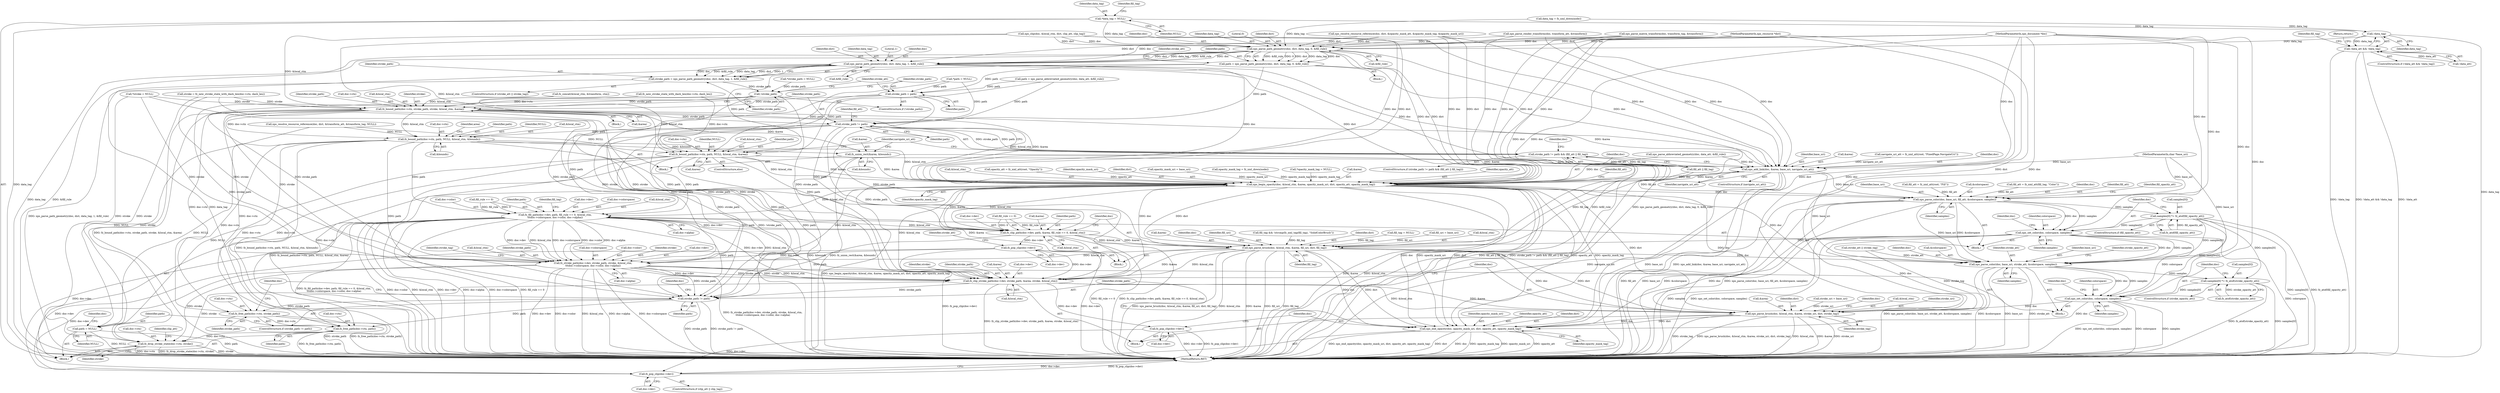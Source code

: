 digraph "0_ghostscript_60dabde18d7fe12b19da8b509bdfee9cc886aafc_3@pointer" {
"1000131" [label="(Call,*data_tag = NULL)"];
"1000400" [label="(Call,!data_tag)"];
"1000397" [label="(Call,!data_att && !data_tag)"];
"1000699" [label="(Call,xps_parse_path_geometry(doc, dict, data_tag, 0, &fill_rule))"];
"1000697" [label="(Call,path = xps_parse_path_geometry(doc, dict, data_tag, 0, &fill_rule))"];
"1000722" [label="(Call,stroke_path = path)"];
"1000730" [label="(Call,fz_bound_path(doc->ctx, stroke_path, stroke, &local_ctm, &area))"];
"1000742" [label="(Call,stroke_path != path)"];
"1000741" [label="(Call,stroke_path != path && (fill_att || fill_tag))"];
"1000750" [label="(Call,fz_bound_path(doc->ctx, path, NULL, &local_ctm, &bounds))"];
"1000760" [label="(Call,fz_union_rect(&area, &bounds))"];
"1000778" [label="(Call,xps_add_link(doc, &area, base_uri, navigate_uri_att))"];
"1000784" [label="(Call,xps_begin_opacity(doc, &local_ctm, &area, opacity_mask_uri, dict, opacity_att, opacity_mask_tag))"];
"1000797" [label="(Call,xps_parse_color(doc, base_uri, fill_att, &colorspace, samples))"];
"1000806" [label="(Call,samples[0] *= fz_atof(fill_opacity_att))"];
"1000812" [label="(Call,xps_set_color(doc, colorspace, samples))"];
"1000850" [label="(Call,xps_parse_brush(doc, &local_ctm, &area, fill_uri, dict, fill_tag))"];
"1000866" [label="(Call,xps_parse_color(doc, base_uri, stroke_att, &colorspace, samples))"];
"1000875" [label="(Call,samples[0] *= fz_atof(stroke_opacity_att))"];
"1000881" [label="(Call,xps_set_color(doc, colorspace, samples))"];
"1000915" [label="(Call,xps_parse_brush(doc, &local_ctm, &area, stroke_uri, dict, stroke_tag))"];
"1000928" [label="(Call,xps_end_opacity(doc, opacity_mask_uri, dict, opacity_att, opacity_mask_tag))"];
"1000885" [label="(Call,fz_stroke_path(doc->dev, stroke_path, stroke, &local_ctm,\n\t\t\tdoc->colorspace, doc->color, doc->alpha))"];
"1000905" [label="(Call,fz_clip_stroke_path(doc->dev, stroke_path, &area, stroke, &local_ctm))"];
"1000924" [label="(Call,fz_pop_clip(doc->dev))"];
"1000960" [label="(Call,fz_pop_clip(doc->dev))"];
"1000935" [label="(Call,stroke_path != path)"];
"1000938" [label="(Call,fz_free_path(doc->ctx, stroke_path))"];
"1000943" [label="(Call,fz_free_path(doc->ctx, path))"];
"1000951" [label="(Call,fz_drop_stroke_state(doc->ctx, stroke))"];
"1000816" [label="(Call,fz_fill_path(doc->dev, path, fill_rule == 0, &local_ctm,\n\t\t\tdoc->colorspace, doc->color, doc->alpha))"];
"1000838" [label="(Call,fz_clip_path(doc->dev, path, &area, fill_rule == 0, &local_ctm))"];
"1000859" [label="(Call,fz_pop_clip(doc->dev))"];
"1000948" [label="(Call,path = NULL)"];
"1000766" [label="(Call,fz_bound_path(doc->ctx, path, NULL, &local_ctm, &area))"];
"1000712" [label="(Call,xps_parse_path_geometry(doc, dict, data_tag, 1, &fill_rule))"];
"1000710" [label="(Call,stroke_path = xps_parse_path_geometry(doc, dict, data_tag, 1, &fill_rule))"];
"1000720" [label="(Call,!stroke_path)"];
"1000422" [label="(Call,fill_tag = NULL)"];
"1000869" [label="(Identifier,stroke_att)"];
"1000731" [label="(Call,doc->ctx)"];
"1000700" [label="(Identifier,doc)"];
"1000171" [label="(Call,*path = NULL)"];
"1000686" [label="(Call,path = xps_parse_abbreviated_geometry(doc, data_att, &fill_rule))"];
"1000795" [label="(Identifier,fill_att)"];
"1000930" [label="(Identifier,opacity_mask_uri)"];
"1000786" [label="(Call,&local_ctm)"];
"1000919" [label="(Call,&area)"];
"1000387" [label="(Call,xps_resolve_resource_reference(doc, dict, &opacity_mask_att, &opacity_mask_tag, &opacity_mask_uri))"];
"1000401" [label="(Identifier,data_tag)"];
"1000960" [label="(Call,fz_pop_clip(doc->dev))"];
"1000726" [label="(Call,stroke_att || stroke_tag)"];
"1000829" [label="(Call,doc->color)"];
"1000400" [label="(Call,!data_tag)"];
"1000799" [label="(Identifier,base_uri)"];
"1000925" [label="(Call,doc->dev)"];
"1000868" [label="(Identifier,base_uri)"];
"1000782" [label="(Identifier,base_uri)"];
"1000765" [label="(ControlStructure,else)"];
"1000780" [label="(Call,&area)"];
"1000876" [label="(Call,samples[0])"];
"1000210" [label="(Call,opacity_att = fz_xml_att(root, \"Opacity\"))"];
"1000932" [label="(Identifier,opacity_att)"];
"1000783" [label="(Identifier,navigate_uri_att)"];
"1000821" [label="(Call,fill_rule == 0)"];
"1000912" [label="(Identifier,stroke)"];
"1000727" [label="(Identifier,stroke_att)"];
"1000922" [label="(Identifier,dict)"];
"1000884" [label="(Identifier,samples)"];
"1000859" [label="(Call,fz_pop_clip(doc->dev))"];
"1000674" [label="(Call,xps_clip(doc, &local_ctm, dict, clip_att, clip_tag))"];
"1000336" [label="(Call,fill_uri = base_uri)"];
"1000813" [label="(Identifier,doc)"];
"1000909" [label="(Identifier,stroke_path)"];
"1000785" [label="(Identifier,doc)"];
"1000260" [label="(Call,navigate_uri_att = fz_xml_att(root, \"FixedPage.NavigateUri\"))"];
"1000893" [label="(Call,doc->colorspace)"];
"1000820" [label="(Identifier,path)"];
"1000742" [label="(Call,stroke_path != path)"];
"1000864" [label="(Identifier,stroke_att)"];
"1000904" [label="(Block,)"];
"1000200" [label="(Call,fill_att = fz_xml_att(root, \"Fill\"))"];
"1000723" [label="(Identifier,stroke_path)"];
"1000950" [label="(Identifier,NULL)"];
"1000949" [label="(Identifier,path)"];
"1000937" [label="(Identifier,path)"];
"1000807" [label="(Call,samples[0])"];
"1000947" [label="(Identifier,path)"];
"1000910" [label="(Call,&area)"];
"1000778" [label="(Call,xps_add_link(doc, &area, base_uri, navigate_uri_att))"];
"1000405" [label="(Identifier,fill_tag)"];
"1000896" [label="(Call,doc->color)"];
"1000944" [label="(Call,doc->ctx)"];
"1000736" [label="(Call,&local_ctm)"];
"1000890" [label="(Identifier,stroke)"];
"1000722" [label="(Call,stroke_path = path)"];
"1000866" [label="(Call,xps_parse_color(doc, base_uri, stroke_att, &colorspace, samples))"];
"1000815" [label="(Identifier,samples)"];
"1000934" [label="(ControlStructure,if (stroke_path != path))"];
"1000852" [label="(Call,&local_ctm)"];
"1000774" [label="(Call,&area)"];
"1000790" [label="(Identifier,opacity_mask_uri)"];
"1000743" [label="(Identifier,stroke_path)"];
"1000886" [label="(Call,doc->dev)"];
"1000758" [label="(Call,&bounds)"];
"1000836" [label="(Identifier,fill_tag)"];
"1000839" [label="(Call,doc->dev)"];
"1000361" [label="(Call,xps_resolve_resource_reference(doc, dict, &transform_att, &transform_tag, NULL))"];
"1000791" [label="(Identifier,dict)"];
"1000697" [label="(Call,path = xps_parse_path_geometry(doc, dict, data_tag, 0, &fill_rule))"];
"1000955" [label="(Identifier,stroke)"];
"1000744" [label="(Identifier,path)"];
"1000817" [label="(Call,doc->dev)"];
"1000763" [label="(Call,&bounds)"];
"1000716" [label="(Literal,1)"];
"1000708" [label="(Identifier,stroke_att)"];
"1000838" [label="(Call,fz_clip_path(doc->dev, path, &area, fill_rule == 0, &local_ctm))"];
"1000903" [label="(Identifier,stroke_tag)"];
"1000933" [label="(Identifier,opacity_mask_tag)"];
"1000751" [label="(Call,doc->ctx)"];
"1000688" [label="(Call,xps_parse_abbreviated_geometry(doc, data_att, &fill_rule))"];
"1000710" [label="(Call,stroke_path = xps_parse_path_geometry(doc, dict, data_tag, 1, &fill_rule))"];
"1000696" [label="(Block,)"];
"1000810" [label="(Call,fz_atof(fill_opacity_att))"];
"1000854" [label="(Call,&area)"];
"1000766" [label="(Call,fz_bound_path(doc->ctx, path, NULL, &local_ctm, &area))"];
"1000175" [label="(Call,*stroke_path = NULL)"];
"1000929" [label="(Identifier,doc)"];
"1000342" [label="(Call,opacity_mask_uri = base_uri)"];
"1000712" [label="(Call,xps_parse_path_geometry(doc, dict, data_tag, 1, &fill_rule))"];
"1000883" [label="(Identifier,colorspace)"];
"1000745" [label="(Call,fill_att || fill_tag)"];
"1000762" [label="(Identifier,area)"];
"1000292" [label="(Call,opacity_mask_tag = fz_xml_down(node))"];
"1000717" [label="(Call,&fill_rule)"];
"1000754" [label="(Identifier,path)"];
"1000891" [label="(Call,&local_ctm)"];
"1000845" [label="(Call,fill_rule == 0)"];
"1000713" [label="(Identifier,doc)"];
"1000704" [label="(Call,&fill_rule)"];
"1000402" [label="(Return,return;)"];
"1000485" [label="(Call,stroke = fz_new_stroke_state_with_dash_len(doc->ctx, dash_len))"];
"1000143" [label="(Call,*opacity_mask_tag = NULL)"];
"1000724" [label="(Identifier,path)"];
"1000777" [label="(Identifier,navigate_uri_att)"];
"1000861" [label="(Identifier,doc)"];
"1000942" [label="(Identifier,stroke_path)"];
"1000915" [label="(Call,xps_parse_brush(doc, &local_ctm, &area, stroke_uri, dict, stroke_tag))"];
"1000719" [label="(ControlStructure,if (!stroke_path))"];
"1000772" [label="(Call,&local_ctm)"];
"1000720" [label="(Call,!stroke_path)"];
"1000748" [label="(Block,)"];
"1000735" [label="(Identifier,stroke)"];
"1000945" [label="(Identifier,doc)"];
"1000729" [label="(Block,)"];
"1000875" [label="(Call,samples[0] *= fz_atof(stroke_opacity_att))"];
"1000887" [label="(Identifier,doc)"];
"1000906" [label="(Call,doc->dev)"];
"1000740" [label="(ControlStructure,if (stroke_path != path && (fill_att || fill_tag)))"];
"1000837" [label="(Block,)"];
"1000940" [label="(Identifier,doc)"];
"1000928" [label="(Call,xps_end_opacity(doc, opacity_mask_uri, dict, opacity_att, opacity_mask_tag))"];
"1000801" [label="(Call,&colorspace)"];
"1000755" [label="(Identifier,NULL)"];
"1000826" [label="(Call,doc->colorspace)"];
"1000339" [label="(Call,stroke_uri = base_uri)"];
"1000850" [label="(Call,xps_parse_brush(doc, &local_ctm, &area, fill_uri, dict, fill_tag))"];
"1000804" [label="(ControlStructure,if (fill_opacity_att))"];
"1000926" [label="(Identifier,doc)"];
"1000741" [label="(Call,stroke_path != path && (fill_att || fill_tag))"];
"1000905" [label="(Call,fz_clip_stroke_path(doc->dev, stroke_path, &area, stroke, &local_ctm))"];
"1000752" [label="(Identifier,doc)"];
"1000952" [label="(Call,doc->ctx)"];
"1000699" [label="(Call,xps_parse_path_geometry(doc, dict, data_tag, 0, &fill_rule))"];
"1000734" [label="(Identifier,stroke_path)"];
"1000164" [label="(Call,*stroke = NULL)"];
"1000750" [label="(Call,fz_bound_path(doc->ctx, path, NULL, &local_ctm, &bounds))"];
"1000779" [label="(Identifier,doc)"];
"1000706" [label="(ControlStructure,if (stroke_att || stroke_tag))"];
"1000698" [label="(Identifier,path)"];
"1000332" [label="(Call,data_tag = fz_xml_down(node))"];
"1000865" [label="(Block,)"];
"1000818" [label="(Identifier,doc)"];
"1000784" [label="(Call,xps_begin_opacity(doc, &local_ctm, &area, opacity_mask_uri, dict, opacity_att, opacity_mask_tag))"];
"1000105" [label="(MethodParameterIn,xps_document *doc)"];
"1000948" [label="(Call,path = NULL)"];
"1000899" [label="(Call,doc->alpha)"];
"1000879" [label="(Call,fz_atof(stroke_opacity_att))"];
"1000761" [label="(Call,&area)"];
"1000417" [label="(Call,fill_att = fz_xml_att(fill_tag, \"Color\"))"];
"1000953" [label="(Identifier,doc)"];
"1000131" [label="(Call,*data_tag = NULL)"];
"1000889" [label="(Identifier,stroke_path)"];
"1000132" [label="(Identifier,data_tag)"];
"1000951" [label="(Call,fz_drop_stroke_state(doc->ctx, stroke))"];
"1000793" [label="(Identifier,opacity_mask_tag)"];
"1000848" [label="(Call,&local_ctm)"];
"1000397" [label="(Call,!data_att && !data_tag)"];
"1000939" [label="(Call,doc->ctx)"];
"1000923" [label="(Identifier,stroke_tag)"];
"1000816" [label="(Call,fz_fill_path(doc->dev, path, fill_rule == 0, &local_ctm,\n\t\t\tdoc->colorspace, doc->color, doc->alpha))"];
"1000398" [label="(Call,!data_att)"];
"1000856" [label="(Identifier,fill_uri)"];
"1000702" [label="(Identifier,data_tag)"];
"1000788" [label="(Call,&area)"];
"1000792" [label="(Identifier,opacity_att)"];
"1000798" [label="(Identifier,doc)"];
"1000924" [label="(Call,fz_pop_clip(doc->dev))"];
"1000703" [label="(Literal,0)"];
"1000882" [label="(Identifier,doc)"];
"1000814" [label="(Identifier,colorspace)"];
"1000881" [label="(Call,xps_set_color(doc, colorspace, samples))"];
"1000916" [label="(Identifier,doc)"];
"1000943" [label="(Call,fz_free_path(doc->ctx, path))"];
"1000800" [label="(Identifier,fill_att)"];
"1000770" [label="(Identifier,path)"];
"1000885" [label="(Call,fz_stroke_path(doc->dev, stroke_path, stroke, &local_ctm,\n\t\t\tdoc->colorspace, doc->color, doc->alpha))"];
"1000858" [label="(Identifier,fill_tag)"];
"1000760" [label="(Call,fz_union_rect(&area, &bounds))"];
"1000805" [label="(Identifier,fill_opacity_att)"];
"1000404" [label="(Call,fill_tag && !strcmp(fz_xml_tag(fill_tag), \"SolidColorBrush\"))"];
"1000730" [label="(Call,fz_bound_path(doc->ctx, stroke_path, stroke, &local_ctm, &area))"];
"1000832" [label="(Call,doc->alpha)"];
"1000652" [label="(Call,xps_parse_render_transform(doc, transform_att, &transform))"];
"1000659" [label="(Call,xps_parse_matrix_transform(doc, transform_tag, &transform))"];
"1000664" [label="(Call,fz_concat(&local_ctm, &transform, ctm))"];
"1000958" [label="(Identifier,clip_att)"];
"1000796" [label="(Block,)"];
"1000806" [label="(Call,samples[0] *= fz_atof(fill_opacity_att))"];
"1000803" [label="(Identifier,samples)"];
"1000913" [label="(Call,&local_ctm)"];
"1000961" [label="(Call,doc->dev)"];
"1000396" [label="(ControlStructure,if (!data_att && !data_tag))"];
"1000873" [label="(ControlStructure,if (stroke_opacity_att))"];
"1000851" [label="(Identifier,doc)"];
"1000714" [label="(Identifier,dict)"];
"1000964" [label="(MethodReturn,RET)"];
"1000936" [label="(Identifier,stroke_path)"];
"1000872" [label="(Identifier,samples)"];
"1000107" [label="(MethodParameterIn,char *base_uri)"];
"1000746" [label="(Identifier,fill_att)"];
"1000917" [label="(Call,&local_ctm)"];
"1000767" [label="(Call,doc->ctx)"];
"1000136" [label="(Identifier,fill_tag)"];
"1000721" [label="(Identifier,stroke_path)"];
"1000797" [label="(Call,xps_parse_color(doc, base_uri, fill_att, &colorspace, samples))"];
"1000711" [label="(Identifier,stroke_path)"];
"1000935" [label="(Call,stroke_path != path)"];
"1000771" [label="(Identifier,NULL)"];
"1000756" [label="(Call,&local_ctm)"];
"1000874" [label="(Identifier,stroke_opacity_att)"];
"1000931" [label="(Identifier,dict)"];
"1000843" [label="(Call,&area)"];
"1000857" [label="(Identifier,dict)"];
"1000133" [label="(Identifier,NULL)"];
"1000867" [label="(Identifier,doc)"];
"1000824" [label="(Call,&local_ctm)"];
"1000701" [label="(Identifier,dict)"];
"1000842" [label="(Identifier,path)"];
"1000860" [label="(Call,doc->dev)"];
"1000108" [label="(MethodParameterIn,xps_resource *dict)"];
"1000738" [label="(Call,&area)"];
"1000938" [label="(Call,fz_free_path(doc->ctx, stroke_path))"];
"1000870" [label="(Call,&colorspace)"];
"1000921" [label="(Identifier,stroke_uri)"];
"1000956" [label="(ControlStructure,if (clip_att || clip_tag))"];
"1000487" [label="(Call,fz_new_stroke_state_with_dash_len(doc->ctx, dash_len))"];
"1000715" [label="(Identifier,data_tag)"];
"1000812" [label="(Call,xps_set_color(doc, colorspace, samples))"];
"1000776" [label="(ControlStructure,if (navigate_uri_att))"];
"1000110" [label="(Block,)"];
"1000131" -> "1000110"  [label="AST: "];
"1000131" -> "1000133"  [label="CFG: "];
"1000132" -> "1000131"  [label="AST: "];
"1000133" -> "1000131"  [label="AST: "];
"1000136" -> "1000131"  [label="CFG: "];
"1000131" -> "1000964"  [label="DDG: data_tag"];
"1000131" -> "1000400"  [label="DDG: data_tag"];
"1000131" -> "1000699"  [label="DDG: data_tag"];
"1000400" -> "1000397"  [label="AST: "];
"1000400" -> "1000401"  [label="CFG: "];
"1000401" -> "1000400"  [label="AST: "];
"1000397" -> "1000400"  [label="CFG: "];
"1000400" -> "1000964"  [label="DDG: data_tag"];
"1000400" -> "1000397"  [label="DDG: data_tag"];
"1000332" -> "1000400"  [label="DDG: data_tag"];
"1000400" -> "1000699"  [label="DDG: data_tag"];
"1000397" -> "1000396"  [label="AST: "];
"1000397" -> "1000398"  [label="CFG: "];
"1000398" -> "1000397"  [label="AST: "];
"1000402" -> "1000397"  [label="CFG: "];
"1000405" -> "1000397"  [label="CFG: "];
"1000397" -> "1000964"  [label="DDG: !data_att && !data_tag"];
"1000397" -> "1000964"  [label="DDG: !data_att"];
"1000397" -> "1000964"  [label="DDG: !data_tag"];
"1000398" -> "1000397"  [label="DDG: data_att"];
"1000699" -> "1000697"  [label="AST: "];
"1000699" -> "1000704"  [label="CFG: "];
"1000700" -> "1000699"  [label="AST: "];
"1000701" -> "1000699"  [label="AST: "];
"1000702" -> "1000699"  [label="AST: "];
"1000703" -> "1000699"  [label="AST: "];
"1000704" -> "1000699"  [label="AST: "];
"1000697" -> "1000699"  [label="CFG: "];
"1000699" -> "1000964"  [label="DDG: data_tag"];
"1000699" -> "1000964"  [label="DDG: &fill_rule"];
"1000699" -> "1000697"  [label="DDG: &fill_rule"];
"1000699" -> "1000697"  [label="DDG: 0"];
"1000699" -> "1000697"  [label="DDG: dict"];
"1000699" -> "1000697"  [label="DDG: data_tag"];
"1000699" -> "1000697"  [label="DDG: doc"];
"1000659" -> "1000699"  [label="DDG: doc"];
"1000387" -> "1000699"  [label="DDG: doc"];
"1000387" -> "1000699"  [label="DDG: dict"];
"1000674" -> "1000699"  [label="DDG: doc"];
"1000674" -> "1000699"  [label="DDG: dict"];
"1000652" -> "1000699"  [label="DDG: doc"];
"1000105" -> "1000699"  [label="DDG: doc"];
"1000108" -> "1000699"  [label="DDG: dict"];
"1000332" -> "1000699"  [label="DDG: data_tag"];
"1000699" -> "1000712"  [label="DDG: doc"];
"1000699" -> "1000712"  [label="DDG: dict"];
"1000699" -> "1000712"  [label="DDG: data_tag"];
"1000699" -> "1000712"  [label="DDG: &fill_rule"];
"1000699" -> "1000778"  [label="DDG: doc"];
"1000699" -> "1000784"  [label="DDG: doc"];
"1000699" -> "1000784"  [label="DDG: dict"];
"1000697" -> "1000696"  [label="AST: "];
"1000698" -> "1000697"  [label="AST: "];
"1000708" -> "1000697"  [label="CFG: "];
"1000697" -> "1000964"  [label="DDG: xps_parse_path_geometry(doc, dict, data_tag, 0, &fill_rule)"];
"1000697" -> "1000722"  [label="DDG: path"];
"1000697" -> "1000742"  [label="DDG: path"];
"1000697" -> "1000766"  [label="DDG: path"];
"1000722" -> "1000719"  [label="AST: "];
"1000722" -> "1000724"  [label="CFG: "];
"1000723" -> "1000722"  [label="AST: "];
"1000724" -> "1000722"  [label="AST: "];
"1000727" -> "1000722"  [label="CFG: "];
"1000171" -> "1000722"  [label="DDG: path"];
"1000686" -> "1000722"  [label="DDG: path"];
"1000722" -> "1000730"  [label="DDG: stroke_path"];
"1000722" -> "1000885"  [label="DDG: stroke_path"];
"1000722" -> "1000905"  [label="DDG: stroke_path"];
"1000722" -> "1000935"  [label="DDG: stroke_path"];
"1000730" -> "1000729"  [label="AST: "];
"1000730" -> "1000738"  [label="CFG: "];
"1000731" -> "1000730"  [label="AST: "];
"1000734" -> "1000730"  [label="AST: "];
"1000735" -> "1000730"  [label="AST: "];
"1000736" -> "1000730"  [label="AST: "];
"1000738" -> "1000730"  [label="AST: "];
"1000743" -> "1000730"  [label="CFG: "];
"1000730" -> "1000964"  [label="DDG: fz_bound_path(doc->ctx, stroke_path, stroke, &local_ctm, &area)"];
"1000487" -> "1000730"  [label="DDG: doc->ctx"];
"1000720" -> "1000730"  [label="DDG: stroke_path"];
"1000485" -> "1000730"  [label="DDG: stroke"];
"1000164" -> "1000730"  [label="DDG: stroke"];
"1000674" -> "1000730"  [label="DDG: &local_ctm"];
"1000664" -> "1000730"  [label="DDG: &local_ctm"];
"1000730" -> "1000742"  [label="DDG: stroke_path"];
"1000730" -> "1000750"  [label="DDG: doc->ctx"];
"1000730" -> "1000750"  [label="DDG: &local_ctm"];
"1000730" -> "1000760"  [label="DDG: &area"];
"1000730" -> "1000778"  [label="DDG: &area"];
"1000730" -> "1000784"  [label="DDG: &local_ctm"];
"1000730" -> "1000784"  [label="DDG: &area"];
"1000730" -> "1000885"  [label="DDG: stroke"];
"1000730" -> "1000905"  [label="DDG: stroke"];
"1000730" -> "1000938"  [label="DDG: doc->ctx"];
"1000730" -> "1000943"  [label="DDG: doc->ctx"];
"1000730" -> "1000951"  [label="DDG: stroke"];
"1000742" -> "1000741"  [label="AST: "];
"1000742" -> "1000744"  [label="CFG: "];
"1000743" -> "1000742"  [label="AST: "];
"1000744" -> "1000742"  [label="AST: "];
"1000746" -> "1000742"  [label="CFG: "];
"1000741" -> "1000742"  [label="CFG: "];
"1000742" -> "1000741"  [label="DDG: stroke_path"];
"1000742" -> "1000741"  [label="DDG: path"];
"1000686" -> "1000742"  [label="DDG: path"];
"1000171" -> "1000742"  [label="DDG: path"];
"1000742" -> "1000750"  [label="DDG: path"];
"1000742" -> "1000816"  [label="DDG: path"];
"1000742" -> "1000838"  [label="DDG: path"];
"1000742" -> "1000885"  [label="DDG: stroke_path"];
"1000742" -> "1000905"  [label="DDG: stroke_path"];
"1000742" -> "1000935"  [label="DDG: stroke_path"];
"1000742" -> "1000935"  [label="DDG: path"];
"1000741" -> "1000740"  [label="AST: "];
"1000741" -> "1000745"  [label="CFG: "];
"1000745" -> "1000741"  [label="AST: "];
"1000752" -> "1000741"  [label="CFG: "];
"1000777" -> "1000741"  [label="CFG: "];
"1000741" -> "1000964"  [label="DDG: fill_att || fill_tag"];
"1000741" -> "1000964"  [label="DDG: stroke_path != path && (fill_att || fill_tag)"];
"1000745" -> "1000741"  [label="DDG: fill_att"];
"1000745" -> "1000741"  [label="DDG: fill_tag"];
"1000750" -> "1000748"  [label="AST: "];
"1000750" -> "1000758"  [label="CFG: "];
"1000751" -> "1000750"  [label="AST: "];
"1000754" -> "1000750"  [label="AST: "];
"1000755" -> "1000750"  [label="AST: "];
"1000756" -> "1000750"  [label="AST: "];
"1000758" -> "1000750"  [label="AST: "];
"1000762" -> "1000750"  [label="CFG: "];
"1000750" -> "1000964"  [label="DDG: fz_bound_path(doc->ctx, path, NULL, &local_ctm, &bounds)"];
"1000361" -> "1000750"  [label="DDG: NULL"];
"1000750" -> "1000760"  [label="DDG: &bounds"];
"1000750" -> "1000784"  [label="DDG: &local_ctm"];
"1000750" -> "1000816"  [label="DDG: path"];
"1000750" -> "1000838"  [label="DDG: path"];
"1000750" -> "1000935"  [label="DDG: path"];
"1000750" -> "1000938"  [label="DDG: doc->ctx"];
"1000750" -> "1000943"  [label="DDG: doc->ctx"];
"1000750" -> "1000948"  [label="DDG: NULL"];
"1000760" -> "1000748"  [label="AST: "];
"1000760" -> "1000763"  [label="CFG: "];
"1000761" -> "1000760"  [label="AST: "];
"1000763" -> "1000760"  [label="AST: "];
"1000777" -> "1000760"  [label="CFG: "];
"1000760" -> "1000964"  [label="DDG: fz_union_rect(&area, &bounds)"];
"1000760" -> "1000964"  [label="DDG: &bounds"];
"1000760" -> "1000778"  [label="DDG: &area"];
"1000760" -> "1000784"  [label="DDG: &area"];
"1000778" -> "1000776"  [label="AST: "];
"1000778" -> "1000783"  [label="CFG: "];
"1000779" -> "1000778"  [label="AST: "];
"1000780" -> "1000778"  [label="AST: "];
"1000782" -> "1000778"  [label="AST: "];
"1000783" -> "1000778"  [label="AST: "];
"1000785" -> "1000778"  [label="CFG: "];
"1000778" -> "1000964"  [label="DDG: navigate_uri_att"];
"1000778" -> "1000964"  [label="DDG: base_uri"];
"1000778" -> "1000964"  [label="DDG: xps_add_link(doc, &area, base_uri, navigate_uri_att)"];
"1000688" -> "1000778"  [label="DDG: doc"];
"1000659" -> "1000778"  [label="DDG: doc"];
"1000387" -> "1000778"  [label="DDG: doc"];
"1000674" -> "1000778"  [label="DDG: doc"];
"1000652" -> "1000778"  [label="DDG: doc"];
"1000712" -> "1000778"  [label="DDG: doc"];
"1000105" -> "1000778"  [label="DDG: doc"];
"1000766" -> "1000778"  [label="DDG: &area"];
"1000107" -> "1000778"  [label="DDG: base_uri"];
"1000260" -> "1000778"  [label="DDG: navigate_uri_att"];
"1000778" -> "1000784"  [label="DDG: doc"];
"1000778" -> "1000784"  [label="DDG: &area"];
"1000778" -> "1000797"  [label="DDG: base_uri"];
"1000778" -> "1000866"  [label="DDG: base_uri"];
"1000784" -> "1000110"  [label="AST: "];
"1000784" -> "1000793"  [label="CFG: "];
"1000785" -> "1000784"  [label="AST: "];
"1000786" -> "1000784"  [label="AST: "];
"1000788" -> "1000784"  [label="AST: "];
"1000790" -> "1000784"  [label="AST: "];
"1000791" -> "1000784"  [label="AST: "];
"1000792" -> "1000784"  [label="AST: "];
"1000793" -> "1000784"  [label="AST: "];
"1000795" -> "1000784"  [label="CFG: "];
"1000784" -> "1000964"  [label="DDG: &area"];
"1000784" -> "1000964"  [label="DDG: &local_ctm"];
"1000784" -> "1000964"  [label="DDG: xps_begin_opacity(doc, &local_ctm, &area, opacity_mask_uri, dict, opacity_att, opacity_mask_tag)"];
"1000688" -> "1000784"  [label="DDG: doc"];
"1000659" -> "1000784"  [label="DDG: doc"];
"1000387" -> "1000784"  [label="DDG: doc"];
"1000387" -> "1000784"  [label="DDG: dict"];
"1000674" -> "1000784"  [label="DDG: doc"];
"1000674" -> "1000784"  [label="DDG: dict"];
"1000652" -> "1000784"  [label="DDG: doc"];
"1000712" -> "1000784"  [label="DDG: doc"];
"1000712" -> "1000784"  [label="DDG: dict"];
"1000105" -> "1000784"  [label="DDG: doc"];
"1000766" -> "1000784"  [label="DDG: &local_ctm"];
"1000766" -> "1000784"  [label="DDG: &area"];
"1000342" -> "1000784"  [label="DDG: opacity_mask_uri"];
"1000108" -> "1000784"  [label="DDG: dict"];
"1000210" -> "1000784"  [label="DDG: opacity_att"];
"1000292" -> "1000784"  [label="DDG: opacity_mask_tag"];
"1000143" -> "1000784"  [label="DDG: opacity_mask_tag"];
"1000784" -> "1000797"  [label="DDG: doc"];
"1000784" -> "1000816"  [label="DDG: &local_ctm"];
"1000784" -> "1000838"  [label="DDG: &area"];
"1000784" -> "1000838"  [label="DDG: &local_ctm"];
"1000784" -> "1000850"  [label="DDG: doc"];
"1000784" -> "1000850"  [label="DDG: dict"];
"1000784" -> "1000866"  [label="DDG: doc"];
"1000784" -> "1000885"  [label="DDG: &local_ctm"];
"1000784" -> "1000905"  [label="DDG: &area"];
"1000784" -> "1000905"  [label="DDG: &local_ctm"];
"1000784" -> "1000915"  [label="DDG: doc"];
"1000784" -> "1000915"  [label="DDG: dict"];
"1000784" -> "1000928"  [label="DDG: doc"];
"1000784" -> "1000928"  [label="DDG: opacity_mask_uri"];
"1000784" -> "1000928"  [label="DDG: dict"];
"1000784" -> "1000928"  [label="DDG: opacity_att"];
"1000784" -> "1000928"  [label="DDG: opacity_mask_tag"];
"1000797" -> "1000796"  [label="AST: "];
"1000797" -> "1000803"  [label="CFG: "];
"1000798" -> "1000797"  [label="AST: "];
"1000799" -> "1000797"  [label="AST: "];
"1000800" -> "1000797"  [label="AST: "];
"1000801" -> "1000797"  [label="AST: "];
"1000803" -> "1000797"  [label="AST: "];
"1000805" -> "1000797"  [label="CFG: "];
"1000797" -> "1000964"  [label="DDG: fill_att"];
"1000797" -> "1000964"  [label="DDG: base_uri"];
"1000797" -> "1000964"  [label="DDG: &colorspace"];
"1000797" -> "1000964"  [label="DDG: xps_parse_color(doc, base_uri, fill_att, &colorspace, samples)"];
"1000105" -> "1000797"  [label="DDG: doc"];
"1000107" -> "1000797"  [label="DDG: base_uri"];
"1000200" -> "1000797"  [label="DDG: fill_att"];
"1000745" -> "1000797"  [label="DDG: fill_att"];
"1000417" -> "1000797"  [label="DDG: fill_att"];
"1000797" -> "1000806"  [label="DDG: samples"];
"1000797" -> "1000812"  [label="DDG: doc"];
"1000797" -> "1000812"  [label="DDG: samples"];
"1000797" -> "1000866"  [label="DDG: base_uri"];
"1000797" -> "1000866"  [label="DDG: &colorspace"];
"1000806" -> "1000804"  [label="AST: "];
"1000806" -> "1000810"  [label="CFG: "];
"1000807" -> "1000806"  [label="AST: "];
"1000810" -> "1000806"  [label="AST: "];
"1000813" -> "1000806"  [label="CFG: "];
"1000806" -> "1000964"  [label="DDG: fz_atof(fill_opacity_att)"];
"1000806" -> "1000964"  [label="DDG: samples[0]"];
"1000810" -> "1000806"  [label="DDG: fill_opacity_att"];
"1000806" -> "1000812"  [label="DDG: samples[0]"];
"1000806" -> "1000866"  [label="DDG: samples[0]"];
"1000806" -> "1000875"  [label="DDG: samples[0]"];
"1000806" -> "1000881"  [label="DDG: samples[0]"];
"1000812" -> "1000796"  [label="AST: "];
"1000812" -> "1000815"  [label="CFG: "];
"1000813" -> "1000812"  [label="AST: "];
"1000814" -> "1000812"  [label="AST: "];
"1000815" -> "1000812"  [label="AST: "];
"1000818" -> "1000812"  [label="CFG: "];
"1000812" -> "1000964"  [label="DDG: colorspace"];
"1000812" -> "1000964"  [label="DDG: samples"];
"1000812" -> "1000964"  [label="DDG: xps_set_color(doc, colorspace, samples)"];
"1000105" -> "1000812"  [label="DDG: doc"];
"1000812" -> "1000850"  [label="DDG: doc"];
"1000812" -> "1000866"  [label="DDG: doc"];
"1000812" -> "1000866"  [label="DDG: samples"];
"1000812" -> "1000881"  [label="DDG: colorspace"];
"1000812" -> "1000915"  [label="DDG: doc"];
"1000812" -> "1000928"  [label="DDG: doc"];
"1000850" -> "1000837"  [label="AST: "];
"1000850" -> "1000858"  [label="CFG: "];
"1000851" -> "1000850"  [label="AST: "];
"1000852" -> "1000850"  [label="AST: "];
"1000854" -> "1000850"  [label="AST: "];
"1000856" -> "1000850"  [label="AST: "];
"1000857" -> "1000850"  [label="AST: "];
"1000858" -> "1000850"  [label="AST: "];
"1000861" -> "1000850"  [label="CFG: "];
"1000850" -> "1000964"  [label="DDG: fill_tag"];
"1000850" -> "1000964"  [label="DDG: xps_parse_brush(doc, &local_ctm, &area, fill_uri, dict, fill_tag)"];
"1000850" -> "1000964"  [label="DDG: &local_ctm"];
"1000850" -> "1000964"  [label="DDG: &area"];
"1000850" -> "1000964"  [label="DDG: fill_uri"];
"1000105" -> "1000850"  [label="DDG: doc"];
"1000838" -> "1000850"  [label="DDG: &local_ctm"];
"1000838" -> "1000850"  [label="DDG: &area"];
"1000336" -> "1000850"  [label="DDG: fill_uri"];
"1000108" -> "1000850"  [label="DDG: dict"];
"1000404" -> "1000850"  [label="DDG: fill_tag"];
"1000745" -> "1000850"  [label="DDG: fill_tag"];
"1000422" -> "1000850"  [label="DDG: fill_tag"];
"1000850" -> "1000866"  [label="DDG: doc"];
"1000850" -> "1000885"  [label="DDG: &local_ctm"];
"1000850" -> "1000905"  [label="DDG: &area"];
"1000850" -> "1000905"  [label="DDG: &local_ctm"];
"1000850" -> "1000915"  [label="DDG: doc"];
"1000850" -> "1000915"  [label="DDG: dict"];
"1000850" -> "1000928"  [label="DDG: doc"];
"1000850" -> "1000928"  [label="DDG: dict"];
"1000866" -> "1000865"  [label="AST: "];
"1000866" -> "1000872"  [label="CFG: "];
"1000867" -> "1000866"  [label="AST: "];
"1000868" -> "1000866"  [label="AST: "];
"1000869" -> "1000866"  [label="AST: "];
"1000870" -> "1000866"  [label="AST: "];
"1000872" -> "1000866"  [label="AST: "];
"1000874" -> "1000866"  [label="CFG: "];
"1000866" -> "1000964"  [label="DDG: xps_parse_color(doc, base_uri, stroke_att, &colorspace, samples)"];
"1000866" -> "1000964"  [label="DDG: &colorspace"];
"1000866" -> "1000964"  [label="DDG: base_uri"];
"1000866" -> "1000964"  [label="DDG: stroke_att"];
"1000105" -> "1000866"  [label="DDG: doc"];
"1000107" -> "1000866"  [label="DDG: base_uri"];
"1000726" -> "1000866"  [label="DDG: stroke_att"];
"1000866" -> "1000875"  [label="DDG: samples"];
"1000866" -> "1000881"  [label="DDG: doc"];
"1000866" -> "1000881"  [label="DDG: samples"];
"1000875" -> "1000873"  [label="AST: "];
"1000875" -> "1000879"  [label="CFG: "];
"1000876" -> "1000875"  [label="AST: "];
"1000879" -> "1000875"  [label="AST: "];
"1000882" -> "1000875"  [label="CFG: "];
"1000875" -> "1000964"  [label="DDG: fz_atof(stroke_opacity_att)"];
"1000875" -> "1000964"  [label="DDG: samples[0]"];
"1000879" -> "1000875"  [label="DDG: stroke_opacity_att"];
"1000875" -> "1000881"  [label="DDG: samples[0]"];
"1000881" -> "1000865"  [label="AST: "];
"1000881" -> "1000884"  [label="CFG: "];
"1000882" -> "1000881"  [label="AST: "];
"1000883" -> "1000881"  [label="AST: "];
"1000884" -> "1000881"  [label="AST: "];
"1000887" -> "1000881"  [label="CFG: "];
"1000881" -> "1000964"  [label="DDG: xps_set_color(doc, colorspace, samples)"];
"1000881" -> "1000964"  [label="DDG: colorspace"];
"1000881" -> "1000964"  [label="DDG: samples"];
"1000105" -> "1000881"  [label="DDG: doc"];
"1000881" -> "1000915"  [label="DDG: doc"];
"1000881" -> "1000928"  [label="DDG: doc"];
"1000915" -> "1000904"  [label="AST: "];
"1000915" -> "1000923"  [label="CFG: "];
"1000916" -> "1000915"  [label="AST: "];
"1000917" -> "1000915"  [label="AST: "];
"1000919" -> "1000915"  [label="AST: "];
"1000921" -> "1000915"  [label="AST: "];
"1000922" -> "1000915"  [label="AST: "];
"1000923" -> "1000915"  [label="AST: "];
"1000926" -> "1000915"  [label="CFG: "];
"1000915" -> "1000964"  [label="DDG: &area"];
"1000915" -> "1000964"  [label="DDG: stroke_uri"];
"1000915" -> "1000964"  [label="DDG: stroke_tag"];
"1000915" -> "1000964"  [label="DDG: xps_parse_brush(doc, &local_ctm, &area, stroke_uri, dict, stroke_tag)"];
"1000915" -> "1000964"  [label="DDG: &local_ctm"];
"1000105" -> "1000915"  [label="DDG: doc"];
"1000905" -> "1000915"  [label="DDG: &local_ctm"];
"1000905" -> "1000915"  [label="DDG: &area"];
"1000339" -> "1000915"  [label="DDG: stroke_uri"];
"1000108" -> "1000915"  [label="DDG: dict"];
"1000726" -> "1000915"  [label="DDG: stroke_tag"];
"1000915" -> "1000928"  [label="DDG: doc"];
"1000915" -> "1000928"  [label="DDG: dict"];
"1000928" -> "1000110"  [label="AST: "];
"1000928" -> "1000933"  [label="CFG: "];
"1000929" -> "1000928"  [label="AST: "];
"1000930" -> "1000928"  [label="AST: "];
"1000931" -> "1000928"  [label="AST: "];
"1000932" -> "1000928"  [label="AST: "];
"1000933" -> "1000928"  [label="AST: "];
"1000936" -> "1000928"  [label="CFG: "];
"1000928" -> "1000964"  [label="DDG: doc"];
"1000928" -> "1000964"  [label="DDG: opacity_mask_tag"];
"1000928" -> "1000964"  [label="DDG: opacity_mask_uri"];
"1000928" -> "1000964"  [label="DDG: opacity_att"];
"1000928" -> "1000964"  [label="DDG: xps_end_opacity(doc, opacity_mask_uri, dict, opacity_att, opacity_mask_tag)"];
"1000928" -> "1000964"  [label="DDG: dict"];
"1000105" -> "1000928"  [label="DDG: doc"];
"1000108" -> "1000928"  [label="DDG: dict"];
"1000885" -> "1000865"  [label="AST: "];
"1000885" -> "1000899"  [label="CFG: "];
"1000886" -> "1000885"  [label="AST: "];
"1000889" -> "1000885"  [label="AST: "];
"1000890" -> "1000885"  [label="AST: "];
"1000891" -> "1000885"  [label="AST: "];
"1000893" -> "1000885"  [label="AST: "];
"1000896" -> "1000885"  [label="AST: "];
"1000899" -> "1000885"  [label="AST: "];
"1000903" -> "1000885"  [label="CFG: "];
"1000885" -> "1000964"  [label="DDG: &local_ctm"];
"1000885" -> "1000964"  [label="DDG: doc->alpha"];
"1000885" -> "1000964"  [label="DDG: doc->colorspace"];
"1000885" -> "1000964"  [label="DDG: fz_stroke_path(doc->dev, stroke_path, stroke, &local_ctm,\n\t\t\tdoc->colorspace, doc->color, doc->alpha)"];
"1000885" -> "1000964"  [label="DDG: doc->dev"];
"1000885" -> "1000964"  [label="DDG: doc->color"];
"1000816" -> "1000885"  [label="DDG: doc->dev"];
"1000816" -> "1000885"  [label="DDG: &local_ctm"];
"1000816" -> "1000885"  [label="DDG: doc->colorspace"];
"1000816" -> "1000885"  [label="DDG: doc->color"];
"1000816" -> "1000885"  [label="DDG: doc->alpha"];
"1000859" -> "1000885"  [label="DDG: doc->dev"];
"1000720" -> "1000885"  [label="DDG: stroke_path"];
"1000485" -> "1000885"  [label="DDG: stroke"];
"1000164" -> "1000885"  [label="DDG: stroke"];
"1000885" -> "1000905"  [label="DDG: doc->dev"];
"1000885" -> "1000905"  [label="DDG: stroke_path"];
"1000885" -> "1000905"  [label="DDG: stroke"];
"1000885" -> "1000905"  [label="DDG: &local_ctm"];
"1000885" -> "1000935"  [label="DDG: stroke_path"];
"1000885" -> "1000951"  [label="DDG: stroke"];
"1000885" -> "1000960"  [label="DDG: doc->dev"];
"1000905" -> "1000904"  [label="AST: "];
"1000905" -> "1000913"  [label="CFG: "];
"1000906" -> "1000905"  [label="AST: "];
"1000909" -> "1000905"  [label="AST: "];
"1000910" -> "1000905"  [label="AST: "];
"1000912" -> "1000905"  [label="AST: "];
"1000913" -> "1000905"  [label="AST: "];
"1000916" -> "1000905"  [label="CFG: "];
"1000905" -> "1000964"  [label="DDG: fz_clip_stroke_path(doc->dev, stroke_path, &area, stroke, &local_ctm)"];
"1000816" -> "1000905"  [label="DDG: doc->dev"];
"1000816" -> "1000905"  [label="DDG: &local_ctm"];
"1000859" -> "1000905"  [label="DDG: doc->dev"];
"1000720" -> "1000905"  [label="DDG: stroke_path"];
"1000485" -> "1000905"  [label="DDG: stroke"];
"1000164" -> "1000905"  [label="DDG: stroke"];
"1000905" -> "1000924"  [label="DDG: doc->dev"];
"1000905" -> "1000935"  [label="DDG: stroke_path"];
"1000905" -> "1000951"  [label="DDG: stroke"];
"1000924" -> "1000904"  [label="AST: "];
"1000924" -> "1000925"  [label="CFG: "];
"1000925" -> "1000924"  [label="AST: "];
"1000929" -> "1000924"  [label="CFG: "];
"1000924" -> "1000964"  [label="DDG: doc->dev"];
"1000924" -> "1000964"  [label="DDG: fz_pop_clip(doc->dev)"];
"1000924" -> "1000960"  [label="DDG: doc->dev"];
"1000960" -> "1000956"  [label="AST: "];
"1000960" -> "1000961"  [label="CFG: "];
"1000961" -> "1000960"  [label="AST: "];
"1000964" -> "1000960"  [label="CFG: "];
"1000960" -> "1000964"  [label="DDG: doc->dev"];
"1000960" -> "1000964"  [label="DDG: fz_pop_clip(doc->dev)"];
"1000859" -> "1000960"  [label="DDG: doc->dev"];
"1000816" -> "1000960"  [label="DDG: doc->dev"];
"1000935" -> "1000934"  [label="AST: "];
"1000935" -> "1000937"  [label="CFG: "];
"1000936" -> "1000935"  [label="AST: "];
"1000937" -> "1000935"  [label="AST: "];
"1000940" -> "1000935"  [label="CFG: "];
"1000945" -> "1000935"  [label="CFG: "];
"1000935" -> "1000964"  [label="DDG: stroke_path"];
"1000935" -> "1000964"  [label="DDG: stroke_path != path"];
"1000720" -> "1000935"  [label="DDG: stroke_path"];
"1000816" -> "1000935"  [label="DDG: path"];
"1000766" -> "1000935"  [label="DDG: path"];
"1000838" -> "1000935"  [label="DDG: path"];
"1000935" -> "1000938"  [label="DDG: stroke_path"];
"1000935" -> "1000943"  [label="DDG: path"];
"1000938" -> "1000934"  [label="AST: "];
"1000938" -> "1000942"  [label="CFG: "];
"1000939" -> "1000938"  [label="AST: "];
"1000942" -> "1000938"  [label="AST: "];
"1000945" -> "1000938"  [label="CFG: "];
"1000938" -> "1000964"  [label="DDG: stroke_path"];
"1000938" -> "1000964"  [label="DDG: fz_free_path(doc->ctx, stroke_path)"];
"1000766" -> "1000938"  [label="DDG: doc->ctx"];
"1000938" -> "1000943"  [label="DDG: doc->ctx"];
"1000943" -> "1000110"  [label="AST: "];
"1000943" -> "1000947"  [label="CFG: "];
"1000944" -> "1000943"  [label="AST: "];
"1000947" -> "1000943"  [label="AST: "];
"1000949" -> "1000943"  [label="CFG: "];
"1000943" -> "1000964"  [label="DDG: fz_free_path(doc->ctx, path)"];
"1000766" -> "1000943"  [label="DDG: doc->ctx"];
"1000943" -> "1000951"  [label="DDG: doc->ctx"];
"1000951" -> "1000110"  [label="AST: "];
"1000951" -> "1000955"  [label="CFG: "];
"1000952" -> "1000951"  [label="AST: "];
"1000955" -> "1000951"  [label="AST: "];
"1000958" -> "1000951"  [label="CFG: "];
"1000951" -> "1000964"  [label="DDG: doc->ctx"];
"1000951" -> "1000964"  [label="DDG: fz_drop_stroke_state(doc->ctx, stroke)"];
"1000951" -> "1000964"  [label="DDG: stroke"];
"1000485" -> "1000951"  [label="DDG: stroke"];
"1000164" -> "1000951"  [label="DDG: stroke"];
"1000816" -> "1000796"  [label="AST: "];
"1000816" -> "1000832"  [label="CFG: "];
"1000817" -> "1000816"  [label="AST: "];
"1000820" -> "1000816"  [label="AST: "];
"1000821" -> "1000816"  [label="AST: "];
"1000824" -> "1000816"  [label="AST: "];
"1000826" -> "1000816"  [label="AST: "];
"1000829" -> "1000816"  [label="AST: "];
"1000832" -> "1000816"  [label="AST: "];
"1000836" -> "1000816"  [label="CFG: "];
"1000816" -> "1000964"  [label="DDG: fz_fill_path(doc->dev, path, fill_rule == 0, &local_ctm,\n\t\t\tdoc->colorspace, doc->color, doc->alpha)"];
"1000816" -> "1000964"  [label="DDG: doc->color"];
"1000816" -> "1000964"  [label="DDG: &local_ctm"];
"1000816" -> "1000964"  [label="DDG: doc->dev"];
"1000816" -> "1000964"  [label="DDG: doc->alpha"];
"1000816" -> "1000964"  [label="DDG: doc->colorspace"];
"1000816" -> "1000964"  [label="DDG: fill_rule == 0"];
"1000766" -> "1000816"  [label="DDG: path"];
"1000821" -> "1000816"  [label="DDG: fill_rule"];
"1000821" -> "1000816"  [label="DDG: 0"];
"1000816" -> "1000838"  [label="DDG: doc->dev"];
"1000816" -> "1000838"  [label="DDG: path"];
"1000816" -> "1000838"  [label="DDG: &local_ctm"];
"1000838" -> "1000837"  [label="AST: "];
"1000838" -> "1000848"  [label="CFG: "];
"1000839" -> "1000838"  [label="AST: "];
"1000842" -> "1000838"  [label="AST: "];
"1000843" -> "1000838"  [label="AST: "];
"1000845" -> "1000838"  [label="AST: "];
"1000848" -> "1000838"  [label="AST: "];
"1000851" -> "1000838"  [label="CFG: "];
"1000838" -> "1000964"  [label="DDG: fz_clip_path(doc->dev, path, &area, fill_rule == 0, &local_ctm)"];
"1000838" -> "1000964"  [label="DDG: fill_rule == 0"];
"1000766" -> "1000838"  [label="DDG: path"];
"1000845" -> "1000838"  [label="DDG: fill_rule"];
"1000845" -> "1000838"  [label="DDG: 0"];
"1000838" -> "1000859"  [label="DDG: doc->dev"];
"1000859" -> "1000837"  [label="AST: "];
"1000859" -> "1000860"  [label="CFG: "];
"1000860" -> "1000859"  [label="AST: "];
"1000864" -> "1000859"  [label="CFG: "];
"1000859" -> "1000964"  [label="DDG: fz_pop_clip(doc->dev)"];
"1000859" -> "1000964"  [label="DDG: doc->dev"];
"1000948" -> "1000110"  [label="AST: "];
"1000948" -> "1000950"  [label="CFG: "];
"1000949" -> "1000948"  [label="AST: "];
"1000950" -> "1000948"  [label="AST: "];
"1000953" -> "1000948"  [label="CFG: "];
"1000948" -> "1000964"  [label="DDG: NULL"];
"1000948" -> "1000964"  [label="DDG: path"];
"1000361" -> "1000948"  [label="DDG: NULL"];
"1000766" -> "1000948"  [label="DDG: NULL"];
"1000766" -> "1000765"  [label="AST: "];
"1000766" -> "1000774"  [label="CFG: "];
"1000767" -> "1000766"  [label="AST: "];
"1000770" -> "1000766"  [label="AST: "];
"1000771" -> "1000766"  [label="AST: "];
"1000772" -> "1000766"  [label="AST: "];
"1000774" -> "1000766"  [label="AST: "];
"1000777" -> "1000766"  [label="CFG: "];
"1000766" -> "1000964"  [label="DDG: fz_bound_path(doc->ctx, path, NULL, &local_ctm, &area)"];
"1000487" -> "1000766"  [label="DDG: doc->ctx"];
"1000686" -> "1000766"  [label="DDG: path"];
"1000171" -> "1000766"  [label="DDG: path"];
"1000361" -> "1000766"  [label="DDG: NULL"];
"1000674" -> "1000766"  [label="DDG: &local_ctm"];
"1000664" -> "1000766"  [label="DDG: &local_ctm"];
"1000712" -> "1000710"  [label="AST: "];
"1000712" -> "1000717"  [label="CFG: "];
"1000713" -> "1000712"  [label="AST: "];
"1000714" -> "1000712"  [label="AST: "];
"1000715" -> "1000712"  [label="AST: "];
"1000716" -> "1000712"  [label="AST: "];
"1000717" -> "1000712"  [label="AST: "];
"1000710" -> "1000712"  [label="CFG: "];
"1000712" -> "1000964"  [label="DDG: data_tag"];
"1000712" -> "1000964"  [label="DDG: &fill_rule"];
"1000712" -> "1000710"  [label="DDG: doc"];
"1000712" -> "1000710"  [label="DDG: &fill_rule"];
"1000712" -> "1000710"  [label="DDG: data_tag"];
"1000712" -> "1000710"  [label="DDG: dict"];
"1000712" -> "1000710"  [label="DDG: 1"];
"1000105" -> "1000712"  [label="DDG: doc"];
"1000108" -> "1000712"  [label="DDG: dict"];
"1000710" -> "1000706"  [label="AST: "];
"1000711" -> "1000710"  [label="AST: "];
"1000721" -> "1000710"  [label="CFG: "];
"1000710" -> "1000964"  [label="DDG: xps_parse_path_geometry(doc, dict, data_tag, 1, &fill_rule)"];
"1000710" -> "1000720"  [label="DDG: stroke_path"];
"1000720" -> "1000719"  [label="AST: "];
"1000720" -> "1000721"  [label="CFG: "];
"1000721" -> "1000720"  [label="AST: "];
"1000723" -> "1000720"  [label="CFG: "];
"1000727" -> "1000720"  [label="CFG: "];
"1000720" -> "1000964"  [label="DDG: !stroke_path"];
"1000175" -> "1000720"  [label="DDG: stroke_path"];
}
